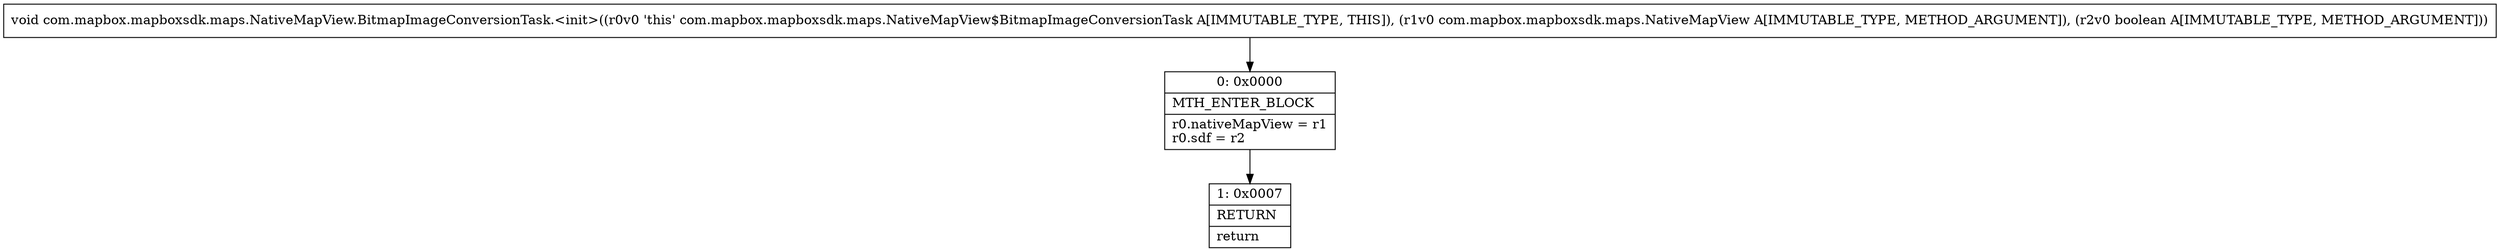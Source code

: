 digraph "CFG forcom.mapbox.mapboxsdk.maps.NativeMapView.BitmapImageConversionTask.\<init\>(Lcom\/mapbox\/mapboxsdk\/maps\/NativeMapView;Z)V" {
Node_0 [shape=record,label="{0\:\ 0x0000|MTH_ENTER_BLOCK\l|r0.nativeMapView = r1\lr0.sdf = r2\l}"];
Node_1 [shape=record,label="{1\:\ 0x0007|RETURN\l|return\l}"];
MethodNode[shape=record,label="{void com.mapbox.mapboxsdk.maps.NativeMapView.BitmapImageConversionTask.\<init\>((r0v0 'this' com.mapbox.mapboxsdk.maps.NativeMapView$BitmapImageConversionTask A[IMMUTABLE_TYPE, THIS]), (r1v0 com.mapbox.mapboxsdk.maps.NativeMapView A[IMMUTABLE_TYPE, METHOD_ARGUMENT]), (r2v0 boolean A[IMMUTABLE_TYPE, METHOD_ARGUMENT])) }"];
MethodNode -> Node_0;
Node_0 -> Node_1;
}

